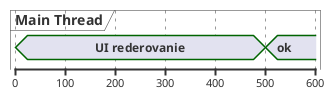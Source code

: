 @startuml
concise "Main Thread" as WU
scale 100 as 50 pixels

@WU
0 is "UI rederovanie"
+500 is ok
@enduml